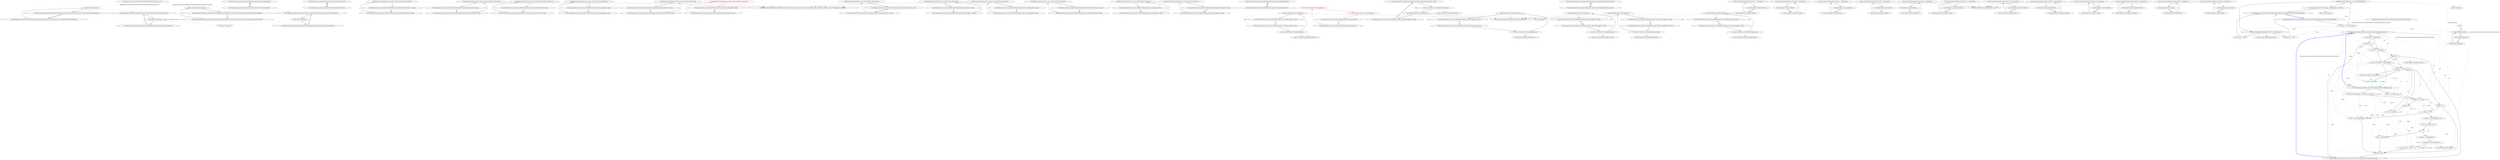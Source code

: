 digraph  {
n13 [label="Humanizer.Localisation.NumberToWords.DefaultNumberToWordsConverter", span=""];
n0 [cluster="Humanizer.Localisation.NumberToWords.DefaultNumberToWordsConverter.Convert(int, Humanizer.GrammaticalGender)", label="Entry Humanizer.Localisation.NumberToWords.DefaultNumberToWordsConverter.Convert(int, Humanizer.GrammaticalGender)", span="12-12"];
n1 [cluster="Humanizer.Localisation.NumberToWords.DefaultNumberToWordsConverter.Convert(int, Humanizer.GrammaticalGender)", label="return Convert(number);", span="14-14"];
n2 [cluster="Humanizer.Localisation.NumberToWords.DefaultNumberToWordsConverter.Convert(int, Humanizer.GrammaticalGender)", label="Exit Humanizer.Localisation.NumberToWords.DefaultNumberToWordsConverter.Convert(int, Humanizer.GrammaticalGender)", span="12-12"];
n3 [cluster="Humanizer.Localisation.NumberToWords.DefaultNumberToWordsConverter.Convert(int)", label="Entry Humanizer.Localisation.NumberToWords.DefaultNumberToWordsConverter.Convert(int)", span="22-22"];
n4 [cluster="Humanizer.Localisation.NumberToWords.DefaultNumberToWordsConverter.Convert(int)", label="return number.ToString();", span="24-24"];
n5 [cluster="Humanizer.Localisation.NumberToWords.DefaultNumberToWordsConverter.Convert(int)", label="Exit Humanizer.Localisation.NumberToWords.DefaultNumberToWordsConverter.Convert(int)", span="22-22"];
n6 [cluster="int.ToString()", label="Entry int.ToString()", span="0-0"];
n7 [cluster="Humanizer.Localisation.NumberToWords.DefaultNumberToWordsConverter.ConvertToOrdinal(int, Humanizer.GrammaticalGender)", label="Entry Humanizer.Localisation.NumberToWords.DefaultNumberToWordsConverter.ConvertToOrdinal(int, Humanizer.GrammaticalGender)", span="35-35"];
n8 [cluster="Humanizer.Localisation.NumberToWords.DefaultNumberToWordsConverter.ConvertToOrdinal(int, Humanizer.GrammaticalGender)", label="return ConvertToOrdinal(number);", span="37-37"];
n9 [cluster="Humanizer.Localisation.NumberToWords.DefaultNumberToWordsConverter.ConvertToOrdinal(int, Humanizer.GrammaticalGender)", label="Exit Humanizer.Localisation.NumberToWords.DefaultNumberToWordsConverter.ConvertToOrdinal(int, Humanizer.GrammaticalGender)", span="35-35"];
n10 [cluster="Humanizer.Localisation.NumberToWords.DefaultNumberToWordsConverter.ConvertToOrdinal(int)", label="Entry Humanizer.Localisation.NumberToWords.DefaultNumberToWordsConverter.ConvertToOrdinal(int)", span="45-45"];
n11 [cluster="Humanizer.Localisation.NumberToWords.DefaultNumberToWordsConverter.ConvertToOrdinal(int)", label="return number.ToString();", span="47-47"];
n12 [cluster="Humanizer.Localisation.NumberToWords.DefaultNumberToWordsConverter.ConvertToOrdinal(int)", label="Exit Humanizer.Localisation.NumberToWords.DefaultNumberToWordsConverter.ConvertToOrdinal(int)", span="45-45"];
m0_2 [cluster="Humanizer.Localisation.INumberToWordsConverter.ConvertToOrdinal(int)", file="DateHumanizeTests.cs", label="Entry Humanizer.Localisation.INumberToWordsConverter.ConvertToOrdinal(int)", span="19-19"];
m0_3 [cluster="Humanizer.Localisation.INumberToWordsConverter.ConvertToOrdinal(int)", file="DateHumanizeTests.cs", label="Exit Humanizer.Localisation.INumberToWordsConverter.ConvertToOrdinal(int)", span="19-19"];
m0_0 [cluster="Humanizer.Localisation.INumberToWordsConverter.Convert(int)", file="DateHumanizeTests.cs", label="Entry Humanizer.Localisation.INumberToWordsConverter.Convert(int)", span="12-12"];
m0_1 [cluster="Humanizer.Localisation.INumberToWordsConverter.Convert(int)", file="DateHumanizeTests.cs", label="Exit Humanizer.Localisation.INumberToWordsConverter.Convert(int)", span="12-12"];
m1_5 [cluster="Humanizer.Tests.DateHumanize.Verify(string, int, Humanizer.Localisation.TimeUnit, Humanizer.Localisation.Tense, double?, System.Globalization.CultureInfo)", file="DateHumanizeTests.fi-FI.cs", label="Entry Humanizer.Tests.DateHumanize.Verify(string, int, Humanizer.Localisation.TimeUnit, Humanizer.Localisation.Tense, double?, System.Globalization.CultureInfo)", span="30-30"];
m1_12 [cluster="Humanizer.Tests.Localisation.frBE.DateHumanizeTests.MinutesFromNow(int, string)", file="DateHumanizeTests.fi-FI.cs", label="Entry Humanizer.Tests.Localisation.frBE.DateHumanizeTests.MinutesFromNow(int, string)", span="37-37"];
m1_13 [cluster="Humanizer.Tests.Localisation.frBE.DateHumanizeTests.MinutesFromNow(int, string)", file="DateHumanizeTests.fi-FI.cs", label="DateHumanize.Verify(expected, minutes, TimeUnit.Minute, Tense.Future)", span="39-39"];
m1_14 [cluster="Humanizer.Tests.Localisation.frBE.DateHumanizeTests.MinutesFromNow(int, string)", file="DateHumanizeTests.fi-FI.cs", label="Exit Humanizer.Tests.Localisation.frBE.DateHumanizeTests.MinutesFromNow(int, string)", span="37-37"];
m1_30 [cluster="Humanizer.Tests.Localisation.frBE.DateHumanizeTests.MonthsFromNow(int, string)", file="DateHumanizeTests.fi-FI.cs", label="Entry Humanizer.Tests.Localisation.frBE.DateHumanizeTests.MonthsFromNow(int, string)", span="85-85"];
m1_31 [cluster="Humanizer.Tests.Localisation.frBE.DateHumanizeTests.MonthsFromNow(int, string)", file="DateHumanizeTests.fi-FI.cs", label="DateHumanize.Verify(expected, months, TimeUnit.Month, Tense.Future)", span="87-87"];
m1_32 [cluster="Humanizer.Tests.Localisation.frBE.DateHumanizeTests.MonthsFromNow(int, string)", file="DateHumanizeTests.fi-FI.cs", label="Exit Humanizer.Tests.Localisation.frBE.DateHumanizeTests.MonthsFromNow(int, string)", span="85-85"];
m1_6 [cluster="Humanizer.Tests.Localisation.frBE.DateHumanizeTests.SecondsFromNow(int, string)", file="DateHumanizeTests.fi-FI.cs", label="Entry Humanizer.Tests.Localisation.frBE.DateHumanizeTests.SecondsFromNow(int, string)", span="20-20"];
m1_7 [cluster="Humanizer.Tests.Localisation.frBE.DateHumanizeTests.SecondsFromNow(int, string)", file="DateHumanizeTests.fi-FI.cs", label="DateHumanize.Verify(expected, seconds, TimeUnit.Second, Tense.Future)", span="22-22"];
m1_8 [cluster="Humanizer.Tests.Localisation.frBE.DateHumanizeTests.SecondsFromNow(int, string)", file="DateHumanizeTests.fi-FI.cs", label="Exit Humanizer.Tests.Localisation.frBE.DateHumanizeTests.SecondsFromNow(int, string)", span="20-20"];
m1_2 [cluster="Humanizer.Tests.Localisation.frBE.DateHumanizeTests.SecondsAgo(int, string)", file="DateHumanizeTests.fi-FI.cs", label="Entry Humanizer.Tests.Localisation.frBE.DateHumanizeTests.SecondsAgo(int, string)", span="12-12"];
m1_3 [cluster="Humanizer.Tests.Localisation.frBE.DateHumanizeTests.SecondsAgo(int, string)", file="DateHumanizeTests.fi-FI.cs", label="DateHumanize.Verify(expected, seconds, TimeUnit.Second, Tense.Past)", span="14-14"];
m1_4 [cluster="Humanizer.Tests.Localisation.frBE.DateHumanizeTests.SecondsAgo(int, string)", file="DateHumanizeTests.fi-FI.cs", label="Exit Humanizer.Tests.Localisation.frBE.DateHumanizeTests.SecondsAgo(int, string)", span="12-12"];
m1_0 [cluster="Humanizer.Tests.Localisation.frBE.DateHumanizeTests.DateHumanizeTests()", file="DateHumanizeTests.fi-FI.cs", label="Entry Humanizer.Tests.Localisation.frBE.DateHumanizeTests.DateHumanizeTests()", span="7-7"];
m1_1 [cluster="Humanizer.Tests.Localisation.frBE.DateHumanizeTests.DateHumanizeTests()", file="DateHumanizeTests.fi-FI.cs", label="Exit Humanizer.Tests.Localisation.frBE.DateHumanizeTests.DateHumanizeTests()", span="7-7"];
m1_18 [cluster="Humanizer.Tests.Localisation.frBE.DateHumanizeTests.HoursFromNow(int, string)", file="DateHumanizeTests.fi-FI.cs", label="Entry Humanizer.Tests.Localisation.frBE.DateHumanizeTests.HoursFromNow(int, string)", span="53-53"];
m1_19 [cluster="Humanizer.Tests.Localisation.frBE.DateHumanizeTests.HoursFromNow(int, string)", file="DateHumanizeTests.fi-FI.cs", label="DateHumanize.Verify(expected, hours, TimeUnit.Hour, Tense.Future)", span="55-55"];
m1_20 [cluster="Humanizer.Tests.Localisation.frBE.DateHumanizeTests.HoursFromNow(int, string)", file="DateHumanizeTests.fi-FI.cs", label="Exit Humanizer.Tests.Localisation.frBE.DateHumanizeTests.HoursFromNow(int, string)", span="53-53"];
m1_27 [cluster="Humanizer.Tests.Localisation.frBE.DateHumanizeTests.MonthsAgo(int, string)", file="DateHumanizeTests.fi-FI.cs", label="Entry Humanizer.Tests.Localisation.frBE.DateHumanizeTests.MonthsAgo(int, string)", span="77-77"];
m1_28 [cluster="Humanizer.Tests.Localisation.frBE.DateHumanizeTests.MonthsAgo(int, string)", color=red, community=0, file="DateHumanizeTests.fi-FI.cs", label="0: DateHumanize.Verify(expected, months, TimeUnit.Month, Tense.Past)", span="79-79"];
m1_29 [cluster="Humanizer.Tests.Localisation.frBE.DateHumanizeTests.MonthsAgo(int, string)", file="DateHumanizeTests.fi-FI.cs", label="Exit Humanizer.Tests.Localisation.frBE.DateHumanizeTests.MonthsAgo(int, string)", span="77-77"];
m1_24 [cluster="Humanizer.Tests.Localisation.frBE.DateHumanizeTests.DaysFromNow(int, string)", file="DateHumanizeTests.fi-FI.cs", label="Entry Humanizer.Tests.Localisation.frBE.DateHumanizeTests.DaysFromNow(int, string)", span="69-69"];
m1_25 [cluster="Humanizer.Tests.Localisation.frBE.DateHumanizeTests.DaysFromNow(int, string)", file="DateHumanizeTests.fi-FI.cs", label="DateHumanize.Verify(expected, days, TimeUnit.Day, Tense.Future)", span="71-71"];
m1_26 [cluster="Humanizer.Tests.Localisation.frBE.DateHumanizeTests.DaysFromNow(int, string)", file="DateHumanizeTests.fi-FI.cs", label="Exit Humanizer.Tests.Localisation.frBE.DateHumanizeTests.DaysFromNow(int, string)", span="69-69"];
m1_21 [cluster="Humanizer.Tests.Localisation.frBE.DateHumanizeTests.DaysAgo(int, string)", file="DateHumanizeTests.fi-FI.cs", label="Entry Humanizer.Tests.Localisation.frBE.DateHumanizeTests.DaysAgo(int, string)", span="61-61"];
m1_22 [cluster="Humanizer.Tests.Localisation.frBE.DateHumanizeTests.DaysAgo(int, string)", file="DateHumanizeTests.fi-FI.cs", label="DateHumanize.Verify(expected, days, TimeUnit.Day, Tense.Past)", span="63-63"];
m1_23 [cluster="Humanizer.Tests.Localisation.frBE.DateHumanizeTests.DaysAgo(int, string)", file="DateHumanizeTests.fi-FI.cs", label="Exit Humanizer.Tests.Localisation.frBE.DateHumanizeTests.DaysAgo(int, string)", span="61-61"];
m1_9 [cluster="Humanizer.Tests.Localisation.frBE.DateHumanizeTests.MinutesAgo(int, string)", file="DateHumanizeTests.fi-FI.cs", label="Entry Humanizer.Tests.Localisation.frBE.DateHumanizeTests.MinutesAgo(int, string)", span="29-29"];
m1_10 [cluster="Humanizer.Tests.Localisation.frBE.DateHumanizeTests.MinutesAgo(int, string)", file="DateHumanizeTests.fi-FI.cs", label="DateHumanize.Verify(expected, minutes, TimeUnit.Minute, Tense.Past)", span="31-31"];
m1_11 [cluster="Humanizer.Tests.Localisation.frBE.DateHumanizeTests.MinutesAgo(int, string)", file="DateHumanizeTests.fi-FI.cs", label="Exit Humanizer.Tests.Localisation.frBE.DateHumanizeTests.MinutesAgo(int, string)", span="29-29"];
m1_36 [cluster="Humanizer.Tests.Localisation.frBE.DateHumanizeTests.YearsFromNow(int, string)", file="DateHumanizeTests.fi-FI.cs", label="Entry Humanizer.Tests.Localisation.frBE.DateHumanizeTests.YearsFromNow(int, string)", span="101-101"];
m1_37 [cluster="Humanizer.Tests.Localisation.frBE.DateHumanizeTests.YearsFromNow(int, string)", file="DateHumanizeTests.fi-FI.cs", label="DateHumanize.Verify(expected, years, TimeUnit.Year, Tense.Future)", span="103-103"];
m1_38 [cluster="Humanizer.Tests.Localisation.frBE.DateHumanizeTests.YearsFromNow(int, string)", file="DateHumanizeTests.fi-FI.cs", label="Exit Humanizer.Tests.Localisation.frBE.DateHumanizeTests.YearsFromNow(int, string)", span="101-101"];
m1_33 [cluster="Humanizer.Tests.Localisation.frBE.DateHumanizeTests.YearsAgo(int, string)", file="DateHumanizeTests.fi-FI.cs", label="Entry Humanizer.Tests.Localisation.frBE.DateHumanizeTests.YearsAgo(int, string)", span="93-93"];
m1_34 [cluster="Humanizer.Tests.Localisation.frBE.DateHumanizeTests.YearsAgo(int, string)", file="DateHumanizeTests.fi-FI.cs", label="DateHumanize.Verify(expected, years, TimeUnit.Year, Tense.Past)", span="95-95"];
m1_35 [cluster="Humanizer.Tests.Localisation.frBE.DateHumanizeTests.YearsAgo(int, string)", file="DateHumanizeTests.fi-FI.cs", label="Exit Humanizer.Tests.Localisation.frBE.DateHumanizeTests.YearsAgo(int, string)", span="93-93"];
m1_15 [cluster="Humanizer.Tests.Localisation.frBE.DateHumanizeTests.HoursAgo(int, string)", file="DateHumanizeTests.fi-FI.cs", label="Entry Humanizer.Tests.Localisation.frBE.DateHumanizeTests.HoursAgo(int, string)", span="45-45"];
m1_16 [cluster="Humanizer.Tests.Localisation.frBE.DateHumanizeTests.HoursAgo(int, string)", file="DateHumanizeTests.fi-FI.cs", label="DateHumanize.Verify(expected, hours, TimeUnit.Hour, Tense.Past)", span="47-47"];
m1_17 [cluster="Humanizer.Tests.Localisation.frBE.DateHumanizeTests.HoursAgo(int, string)", file="DateHumanizeTests.fi-FI.cs", label="Exit Humanizer.Tests.Localisation.frBE.DateHumanizeTests.HoursAgo(int, string)", span="45-45"];
m2_19 [cluster="Humanizer.Tests.Localisation.DateHumanizeTests_nbNO.MonthsAgo(int, string)", file="DateHumanizeTests.nb-NO.cs", label="Entry Humanizer.Tests.Localisation.DateHumanizeTests_nbNO.MonthsAgo(int, string)", span="51-51"];
m2_20 [cluster="Humanizer.Tests.Localisation.DateHumanizeTests_nbNO.MonthsAgo(int, string)", file="DateHumanizeTests.nb-NO.cs", label="var date = DateTime.UtcNow.AddMonths(months)", span="53-53"];
m2_21 [cluster="Humanizer.Tests.Localisation.DateHumanizeTests_nbNO.MonthsAgo(int, string)", file="DateHumanizeTests.nb-NO.cs", label="Assert.Equal(expected, date.Humanize())", span="54-54"];
m2_22 [cluster="Humanizer.Tests.Localisation.DateHumanizeTests_nbNO.MonthsAgo(int, string)", file="DateHumanizeTests.nb-NO.cs", label="Exit Humanizer.Tests.Localisation.DateHumanizeTests_nbNO.MonthsAgo(int, string)", span="51-51"];
m2_2 [cluster="Humanizer.Tests.Localisation.DateHumanizeTests_nbNO.DaysAgo(int, string)", file="DateHumanizeTests.nb-NO.cs", label="Entry Humanizer.Tests.Localisation.DateHumanizeTests_nbNO.DaysAgo(int, string)", span="18-18"];
m2_3 [cluster="Humanizer.Tests.Localisation.DateHumanizeTests_nbNO.DaysAgo(int, string)", file="DateHumanizeTests.nb-NO.cs", label="var date = DateTime.UtcNow.AddDays(days)", span="20-20"];
m2_4 [cluster="Humanizer.Tests.Localisation.DateHumanizeTests_nbNO.DaysAgo(int, string)", file="DateHumanizeTests.nb-NO.cs", label="Assert.Equal(expected, date.Humanize())", span="21-21"];
m2_5 [cluster="Humanizer.Tests.Localisation.DateHumanizeTests_nbNO.DaysAgo(int, string)", file="DateHumanizeTests.nb-NO.cs", label="Exit Humanizer.Tests.Localisation.DateHumanizeTests_nbNO.DaysAgo(int, string)", span="18-18"];
m2_29 [cluster="Humanizer.Tests.Localisation.DateHumanizeTests_nbNO.YearsAgo(int, string)", file="DateHumanizeTests.nb-NO.cs", label="Entry Humanizer.Tests.Localisation.DateHumanizeTests_nbNO.YearsAgo(int, string)", span="73-73"];
m2_30 [cluster="Humanizer.Tests.Localisation.DateHumanizeTests_nbNO.YearsAgo(int, string)", file="DateHumanizeTests.nb-NO.cs", label="var date = DateTime.UtcNow.AddYears(years)", span="75-75"];
m2_31 [cluster="Humanizer.Tests.Localisation.DateHumanizeTests_nbNO.YearsAgo(int, string)", file="DateHumanizeTests.nb-NO.cs", label="Assert.Equal(expected, date.Humanize())", span="76-76"];
m2_32 [cluster="Humanizer.Tests.Localisation.DateHumanizeTests_nbNO.YearsAgo(int, string)", file="DateHumanizeTests.nb-NO.cs", label="Exit Humanizer.Tests.Localisation.DateHumanizeTests_nbNO.YearsAgo(int, string)", span="73-73"];
m2_7 [cluster="System.DateTime.Humanize(bool, System.DateTime?)", file="DateHumanizeTests.nb-NO.cs", label="Entry System.DateTime.Humanize(bool, System.DateTime?)", span="18-18"];
m2_23 [cluster="System.DateTime.AddMonths(int)", file="DateHumanizeTests.nb-NO.cs", label="Entry System.DateTime.AddMonths(int)", span="0-0"];
m2_18 [cluster="System.DateTime.AddMinutes(double)", file="DateHumanizeTests.nb-NO.cs", label="Entry System.DateTime.AddMinutes(double)", span="0-0"];
m2_34 [cluster="Humanizer.Tests.Localisation.DateHumanizeTests_nbNO.NotYet()", file="DateHumanizeTests.nb-NO.cs", label="Entry Humanizer.Tests.Localisation.DateHumanizeTests_nbNO.NotYet()", span="80-80"];
m2_35 [cluster="Humanizer.Tests.Localisation.DateHumanizeTests_nbNO.NotYet()", color=red, community=0, file="DateHumanizeTests.nb-NO.cs", label="0: var date = DateTime.UtcNow.AddDays(1)", span="83-83"];
m2_36 [cluster="Humanizer.Tests.Localisation.DateHumanizeTests_nbNO.NotYet()", color=red, community=0, file="DateHumanizeTests.nb-NO.cs", label="0: Assert.Equal(''ikke enda'', date.Humanize())", span="85-85"];
m2_37 [cluster="Humanizer.Tests.Localisation.DateHumanizeTests_nbNO.NotYet()", file="DateHumanizeTests.nb-NO.cs", label="Exit Humanizer.Tests.Localisation.DateHumanizeTests_nbNO.NotYet()", span="80-80"];
m2_9 [cluster="Humanizer.Tests.Localisation.DateHumanizeTests_nbNO.HoursAgo(int, string)", file="DateHumanizeTests.nb-NO.cs", label="Entry Humanizer.Tests.Localisation.DateHumanizeTests_nbNO.HoursAgo(int, string)", span="29-29"];
m2_10 [cluster="Humanizer.Tests.Localisation.DateHumanizeTests_nbNO.HoursAgo(int, string)", file="DateHumanizeTests.nb-NO.cs", label="var date = DateTime.UtcNow.AddHours(hours)", span="31-31"];
m2_11 [cluster="Humanizer.Tests.Localisation.DateHumanizeTests_nbNO.HoursAgo(int, string)", file="DateHumanizeTests.nb-NO.cs", label="Assert.Equal(expected, date.Humanize())", span="32-32"];
m2_12 [cluster="Humanizer.Tests.Localisation.DateHumanizeTests_nbNO.HoursAgo(int, string)", file="DateHumanizeTests.nb-NO.cs", label="Exit Humanizer.Tests.Localisation.DateHumanizeTests_nbNO.HoursAgo(int, string)", span="29-29"];
m2_28 [cluster="System.DateTime.AddSeconds(double)", file="DateHumanizeTests.nb-NO.cs", label="Entry System.DateTime.AddSeconds(double)", span="0-0"];
m2_33 [cluster="System.DateTime.AddYears(int)", file="DateHumanizeTests.nb-NO.cs", label="Entry System.DateTime.AddYears(int)", span="0-0"];
m2_8 [cluster="Unk.Equal", file="DateHumanizeTests.nb-NO.cs", label="Entry Unk.Equal", span=""];
m2_24 [cluster="Humanizer.Tests.Localisation.DateHumanizeTests_nbNO.SecondsAgo(int, string)", file="DateHumanizeTests.nb-NO.cs", label="Entry Humanizer.Tests.Localisation.DateHumanizeTests_nbNO.SecondsAgo(int, string)", span="62-62"];
m2_25 [cluster="Humanizer.Tests.Localisation.DateHumanizeTests_nbNO.SecondsAgo(int, string)", file="DateHumanizeTests.nb-NO.cs", label="var date = DateTime.UtcNow.AddSeconds(seconds)", span="64-64"];
m2_26 [cluster="Humanizer.Tests.Localisation.DateHumanizeTests_nbNO.SecondsAgo(int, string)", file="DateHumanizeTests.nb-NO.cs", label="Assert.Equal(expected, date.Humanize())", span="65-65"];
m2_27 [cluster="Humanizer.Tests.Localisation.DateHumanizeTests_nbNO.SecondsAgo(int, string)", file="DateHumanizeTests.nb-NO.cs", label="Exit Humanizer.Tests.Localisation.DateHumanizeTests_nbNO.SecondsAgo(int, string)", span="62-62"];
m2_0 [cluster="Humanizer.Tests.Localisation.DateHumanizeTests_nbNO.DateHumanizeTests_nbNO()", file="DateHumanizeTests.nb-NO.cs", label="Entry Humanizer.Tests.Localisation.DateHumanizeTests_nbNO.DateHumanizeTests_nbNO()", span="8-8"];
m2_1 [cluster="Humanizer.Tests.Localisation.DateHumanizeTests_nbNO.DateHumanizeTests_nbNO()", file="DateHumanizeTests.nb-NO.cs", label="Exit Humanizer.Tests.Localisation.DateHumanizeTests_nbNO.DateHumanizeTests_nbNO()", span="8-8"];
m2_14 [cluster="Humanizer.Tests.Localisation.DateHumanizeTests_nbNO.MinutesAgo(int, string)", file="DateHumanizeTests.nb-NO.cs", label="Entry Humanizer.Tests.Localisation.DateHumanizeTests_nbNO.MinutesAgo(int, string)", span="40-40"];
m2_15 [cluster="Humanizer.Tests.Localisation.DateHumanizeTests_nbNO.MinutesAgo(int, string)", file="DateHumanizeTests.nb-NO.cs", label="var date = DateTime.UtcNow.AddMinutes(minutes)", span="42-42"];
m2_16 [cluster="Humanizer.Tests.Localisation.DateHumanizeTests_nbNO.MinutesAgo(int, string)", file="DateHumanizeTests.nb-NO.cs", label="Assert.Equal(expected, date.Humanize())", span="43-43"];
m2_17 [cluster="Humanizer.Tests.Localisation.DateHumanizeTests_nbNO.MinutesAgo(int, string)", file="DateHumanizeTests.nb-NO.cs", label="Exit Humanizer.Tests.Localisation.DateHumanizeTests_nbNO.MinutesAgo(int, string)", span="40-40"];
m2_6 [cluster="System.DateTime.AddDays(double)", file="DateHumanizeTests.nb-NO.cs", label="Entry System.DateTime.AddDays(double)", span="0-0"];
m2_13 [cluster="System.DateTime.AddHours(double)", file="DateHumanizeTests.nb-NO.cs", label="Entry System.DateTime.AddHours(double)", span="0-0"];
m3_3 [cluster="System.DateTime.DateTime(int, int, int)", file="DateHumanizeTests.ru-RU.cs", label="Entry System.DateTime.DateTime(int, int, int)", span="0-0"];
m3_4 [cluster="Humanizer.On.February.The(int)", file="DateHumanizeTests.ru-RU.cs", label="Entry Humanizer.On.February.The(int)", span="173-173"];
m3_5 [cluster="Humanizer.On.February.The(int)", file="DateHumanizeTests.ru-RU.cs", label="return new DateTime(DateTime.Now.Year, 2, dayNumber);", span="175-175"];
m3_6 [cluster="Humanizer.On.February.The(int)", file="DateHumanizeTests.ru-RU.cs", label="Exit Humanizer.On.February.The(int)", span="173-173"];
m3_22 [cluster="Humanizer.On.August.The(int)", file="DateHumanizeTests.ru-RU.cs", label="Entry Humanizer.On.August.The(int)", span="1131-1131"];
m3_23 [cluster="Humanizer.On.August.The(int)", file="DateHumanizeTests.ru-RU.cs", label="return new DateTime(DateTime.Now.Year, 8, dayNumber);", span="1133-1133"];
m3_24 [cluster="Humanizer.On.August.The(int)", file="DateHumanizeTests.ru-RU.cs", label="Exit Humanizer.On.August.The(int)", span="1131-1131"];
m3_0 [cluster="Humanizer.On.January.The(int)", file="DateHumanizeTests.ru-RU.cs", label="Entry Humanizer.On.January.The(int)", span="10-10"];
m3_1 [cluster="Humanizer.On.January.The(int)", file="DateHumanizeTests.ru-RU.cs", label="return new DateTime(DateTime.Now.Year, 1, dayNumber);", span="12-12"];
m3_2 [cluster="Humanizer.On.January.The(int)", file="DateHumanizeTests.ru-RU.cs", label="Exit Humanizer.On.January.The(int)", span="10-10"];
m3_10 [cluster="Humanizer.On.April.The(int)", file="DateHumanizeTests.ru-RU.cs", label="Entry Humanizer.On.April.The(int)", span="489-489"];
m3_11 [cluster="Humanizer.On.April.The(int)", file="DateHumanizeTests.ru-RU.cs", label="return new DateTime(DateTime.Now.Year, 4, dayNumber);", span="491-491"];
m3_12 [cluster="Humanizer.On.April.The(int)", file="DateHumanizeTests.ru-RU.cs", label="Exit Humanizer.On.April.The(int)", span="489-489"];
m3_19 [cluster="Humanizer.On.July.The(int)", file="DateHumanizeTests.ru-RU.cs", label="Entry Humanizer.On.July.The(int)", span="968-968"];
m3_20 [cluster="Humanizer.On.July.The(int)", file="DateHumanizeTests.ru-RU.cs", label="return new DateTime(DateTime.Now.Year, 7, dayNumber);", span="970-970"];
m3_21 [cluster="Humanizer.On.July.The(int)", file="DateHumanizeTests.ru-RU.cs", label="Exit Humanizer.On.July.The(int)", span="968-968"];
m3_31 [cluster="Humanizer.On.November.The(int)", file="DateHumanizeTests.ru-RU.cs", label="Entry Humanizer.On.November.The(int)", span="1615-1615"];
m3_32 [cluster="Humanizer.On.November.The(int)", file="DateHumanizeTests.ru-RU.cs", label="return new DateTime(DateTime.Now.Year, 11, dayNumber);", span="1617-1617"];
m3_33 [cluster="Humanizer.On.November.The(int)", file="DateHumanizeTests.ru-RU.cs", label="Exit Humanizer.On.November.The(int)", span="1615-1615"];
m3_28 [cluster="Humanizer.On.October.The(int)", file="DateHumanizeTests.ru-RU.cs", label="Entry Humanizer.On.October.The(int)", span="1452-1452"];
m3_29 [cluster="Humanizer.On.October.The(int)", file="DateHumanizeTests.ru-RU.cs", label="return new DateTime(DateTime.Now.Year, 10, dayNumber);", span="1454-1454"];
m3_30 [cluster="Humanizer.On.October.The(int)", file="DateHumanizeTests.ru-RU.cs", label="Exit Humanizer.On.October.The(int)", span="1452-1452"];
m3_34 [cluster="Humanizer.On.December.The(int)", file="DateHumanizeTests.ru-RU.cs", label="Entry Humanizer.On.December.The(int)", span="1773-1773"];
m3_35 [cluster="Humanizer.On.December.The(int)", file="DateHumanizeTests.ru-RU.cs", label="return new DateTime(DateTime.Now.Year, 12, dayNumber);", span="1775-1775"];
m3_36 [cluster="Humanizer.On.December.The(int)", file="DateHumanizeTests.ru-RU.cs", label="Exit Humanizer.On.December.The(int)", span="1773-1773"];
m3_7 [cluster="Humanizer.On.March.The(int)", file="DateHumanizeTests.ru-RU.cs", label="Entry Humanizer.On.March.The(int)", span="326-326"];
m3_8 [cluster="Humanizer.On.March.The(int)", file="DateHumanizeTests.ru-RU.cs", label="return new DateTime(DateTime.Now.Year, 3, dayNumber);", span="328-328"];
m3_9 [cluster="Humanizer.On.March.The(int)", file="DateHumanizeTests.ru-RU.cs", label="Exit Humanizer.On.March.The(int)", span="326-326"];
m3_25 [cluster="Humanizer.On.September.The(int)", file="DateHumanizeTests.ru-RU.cs", label="Entry Humanizer.On.September.The(int)", span="1294-1294"];
m3_26 [cluster="Humanizer.On.September.The(int)", file="DateHumanizeTests.ru-RU.cs", label="return new DateTime(DateTime.Now.Year, 9, dayNumber);", span="1296-1296"];
m3_27 [cluster="Humanizer.On.September.The(int)", file="DateHumanizeTests.ru-RU.cs", label="Exit Humanizer.On.September.The(int)", span="1294-1294"];
m3_13 [cluster="Humanizer.On.May.The(int)", file="DateHumanizeTests.ru-RU.cs", label="Entry Humanizer.On.May.The(int)", span="647-647"];
m3_14 [cluster="Humanizer.On.May.The(int)", file="DateHumanizeTests.ru-RU.cs", label="return new DateTime(DateTime.Now.Year, 5, dayNumber);", span="649-649"];
m3_15 [cluster="Humanizer.On.May.The(int)", file="DateHumanizeTests.ru-RU.cs", label="Exit Humanizer.On.May.The(int)", span="647-647"];
m3_16 [cluster="Humanizer.On.June.The(int)", file="DateHumanizeTests.ru-RU.cs", label="Entry Humanizer.On.June.The(int)", span="810-810"];
m3_17 [cluster="Humanizer.On.June.The(int)", file="DateHumanizeTests.ru-RU.cs", label="return new DateTime(DateTime.Now.Year, 6, dayNumber);", span="812-812"];
m3_18 [cluster="Humanizer.On.June.The(int)", file="DateHumanizeTests.ru-RU.cs", label="Exit Humanizer.On.June.The(int)", span="810-810"];
m5_0 [cluster="Humanizer.Localisation.RussianFormatter.GetResourceKey(string, int)", file="IFormatter.cs", label="Entry Humanizer.Localisation.RussianFormatter.GetResourceKey(string, int)", span="7-7"];
m5_1 [cluster="Humanizer.Localisation.RussianFormatter.GetResourceKey(string, int)", file="IFormatter.cs", label="var mod100 = number%100", span="9-9"];
m5_3 [cluster="Humanizer.Localisation.RussianFormatter.GetResourceKey(string, int)", file="IFormatter.cs", label="var mod10 = number%10", span="12-12"];
m5_4 [cluster="Humanizer.Localisation.RussianFormatter.GetResourceKey(string, int)", file="IFormatter.cs", label="mod10 == 1", span="14-14"];
m5_7 [cluster="Humanizer.Localisation.RussianFormatter.GetResourceKey(string, int)", file="IFormatter.cs", label="return resourceKey + PaucalPostfix;", span="18-18"];
m5_12 [cluster="Humanizer.Localisation.NumberToWords.DutchNumberToWordsConverter.Convert(int)", file="IFormatter.cs", label="number %= m.Value", span="55-55"];
m5_15 [cluster="Humanizer.Localisation.NumberToWords.DutchNumberToWordsConverter.Convert(int)", file="IFormatter.cs", label="number > 0", span="60-60"];
m5_16 [cluster="Humanizer.Localisation.NumberToWords.DutchNumberToWordsConverter.Convert(int)", file="IFormatter.cs", label="number < 20", span="62-62"];
m5_17 [cluster="Humanizer.Localisation.NumberToWords.DutchNumberToWordsConverter.Convert(int)", file="IFormatter.cs", label="word += UnitsMap[number]", span="63-63"];
m5_18 [cluster="Humanizer.Localisation.NumberToWords.DutchNumberToWordsConverter.Convert(int)", file="IFormatter.cs", label="var tens = TensMap[number / 10]", span="66-66"];
m5_19 [cluster="Humanizer.Localisation.NumberToWords.DutchNumberToWordsConverter.Convert(int)", file="IFormatter.cs", label="var unit = number % 10", span="67-67"];
m5_2 [cluster="Humanizer.Localisation.RussianFormatter.GetResourceKey(string, int)", file="IFormatter.cs", label="mod100/10 != 1", span="10-10"];
m5_5 [cluster="Humanizer.Localisation.RussianFormatter.GetResourceKey(string, int)", file="IFormatter.cs", label="return resourceKey + SingularPostfix;", span="15-15"];
m5_6 [cluster="Humanizer.Localisation.RussianFormatter.GetResourceKey(string, int)", file="IFormatter.cs", label="mod10 > 1 && mod10 < 5", span="17-17"];
m5_10 [cluster="Humanizer.Localisation.NumberToWords.DutchNumberToWordsConverter.Convert(int)", file="IFormatter.cs", label="word += m.Name", span="51-51"];
m5_11 [cluster="Humanizer.Localisation.NumberToWords.DutchNumberToWordsConverter.Convert(int)", file="IFormatter.cs", label="word += Convert(divided) + m.Prefix + m.Name", span="53-53"];
m5_23 [cluster="Humanizer.Localisation.NumberToWords.DutchNumberToWordsConverter.Convert(int)", file="IFormatter.cs", label="word += units + (trema ? ''ën'' : ''en'') + tens", span="72-72"];
m5_24 [cluster="Humanizer.Localisation.NumberToWords.DutchNumberToWordsConverter.Convert(int)", file="IFormatter.cs", label="word += tens", span="75-75"];
m5_25 [cluster="Humanizer.Localisation.NumberToWords.DutchNumberToWordsConverter.Convert(int)", file="IFormatter.cs", label="return word;", span="79-79"];
m5_9 [cluster="Humanizer.Localisation.RussianFormatter.GetResourceKey(string, int)", file="IFormatter.cs", label="Exit Humanizer.Localisation.RussianFormatter.GetResourceKey(string, int)", span="7-7"];
m5_14 [cluster="Humanizer.Localisation.NumberToWords.DutchNumberToWordsConverter.Convert(int)", file="IFormatter.cs", label="word += m.Postfix", span="57-57"];
m5_8 [cluster="Humanizer.Localisation.RussianFormatter.GetResourceKey(string, int)", color=green, community=0, file="IFormatter.cs", label="0: return resourceKey;", span="21-21"];
m5_13 [cluster="Humanizer.Localisation.NumberToWords.DutchNumberToWordsConverter.Convert(int)", file="IFormatter.cs", label="number > 0", span="56-56"];
m5_20 [cluster="Humanizer.Localisation.NumberToWords.DutchNumberToWordsConverter.Convert(int)", file="IFormatter.cs", label="unit > 0", span="68-68"];
m5_21 [cluster="Humanizer.Localisation.NumberToWords.DutchNumberToWordsConverter.Convert(int)", file="IFormatter.cs", label="var units = UnitsMap[unit]", span="70-70"];
m5_22 [cluster="Humanizer.Localisation.NumberToWords.DutchNumberToWordsConverter.Convert(int)", file="IFormatter.cs", label="var trema = units.EndsWith(''e'')", span="71-71"];
m5_26 [cluster="Humanizer.Localisation.NumberToWords.DutchNumberToWordsConverter.Convert(int)", file="IFormatter.cs", label="Exit Humanizer.Localisation.NumberToWords.DutchNumberToWordsConverter.Convert(int)", span="33-33"];
m5_28 [cluster="string.EndsWith(string)", file="IFormatter.cs", label="Entry string.EndsWith(string)", span="0-0"];
m5_38 [cluster="Unk.Substring", file="IFormatter.cs", label="Entry Unk.Substring", span=""];
m5_29 [cluster="Humanizer.Localisation.NumberToWords.DutchNumberToWordsConverter.ConvertToOrdinal(int)", file="IFormatter.cs", label="Entry Humanizer.Localisation.NumberToWords.DutchNumberToWordsConverter.ConvertToOrdinal(int)", span="91-91"];
m5_30 [cluster="Humanizer.Localisation.NumberToWords.DutchNumberToWordsConverter.ConvertToOrdinal(int)", file="IFormatter.cs", label="var word = Convert(number)", span="93-93"];
m5_31 [cluster="Humanizer.Localisation.NumberToWords.DutchNumberToWordsConverter.ConvertToOrdinal(int)", file="IFormatter.cs", label="OrdinalExceptions.Where(kv => word.EndsWith(kv.Key))", span="95-95"];
m5_32 [cluster="Humanizer.Localisation.NumberToWords.DutchNumberToWordsConverter.ConvertToOrdinal(int)", file="IFormatter.cs", label="return word.Substring(0, word.Length - kv.Key.Length) + kv.Value;", span="98-98"];
m5_33 [cluster="Humanizer.Localisation.NumberToWords.DutchNumberToWordsConverter.ConvertToOrdinal(int)", file="IFormatter.cs", label="word.LastIndexOfAny(EndingCharForSte) == (word.Length - 1)", span="104-104"];
m5_34 [cluster="Humanizer.Localisation.NumberToWords.DutchNumberToWordsConverter.ConvertToOrdinal(int)", file="IFormatter.cs", label="return word + ''ste'';", span="105-105"];
m5_35 [cluster="Humanizer.Localisation.NumberToWords.DutchNumberToWordsConverter.ConvertToOrdinal(int)", file="IFormatter.cs", label="return word + ''de'';", span="107-107"];
m5_36 [cluster="Humanizer.Localisation.NumberToWords.DutchNumberToWordsConverter.ConvertToOrdinal(int)", file="IFormatter.cs", label="Exit Humanizer.Localisation.NumberToWords.DutchNumberToWordsConverter.ConvertToOrdinal(int)", span="91-91"];
m5_40 [cluster="lambda expression", file="IFormatter.cs", label="Entry lambda expression", span="95-95"];
m5_41 [cluster="lambda expression", file="IFormatter.cs", label="word.EndsWith(kv.Key)", span="95-95"];
m5_42 [cluster="lambda expression", file="IFormatter.cs", label="Exit lambda expression", span="95-95"];
m5_39 [cluster="string.LastIndexOfAny(char[])", file="IFormatter.cs", label="Entry string.LastIndexOfAny(char[])", span="0-0"];
m5_27 [cluster="string.Format(string, object)", file="IFormatter.cs", label="Entry string.Format(string, object)", span="0-0"];
m5_37 [cluster="Unk.Where", file="IFormatter.cs", label="Entry Unk.Where", span=""];
m5_43 [file="IFormatter.cs", label="Humanizer.Localisation.NumberToWords.DutchNumberToWordsConverter", span=""];
m5_44 [file="IFormatter.cs", label=word, span=""];
n13 -> n1  [color=darkseagreen4, key=1, label="Humanizer.Localisation.NumberToWords.DefaultNumberToWordsConverter", style=dashed];
n13 -> n8  [color=darkseagreen4, key=1, label="Humanizer.Localisation.NumberToWords.DefaultNumberToWordsConverter", style=dashed];
n0 -> n1  [key=0, style=solid];
n1 -> n2  [key=0, style=solid];
n1 -> n3  [key=2, style=dotted];
n2 -> n0  [color=blue, key=0, style=bold];
n3 -> n4  [key=0, style=solid];
n4 -> n5  [key=0, style=solid];
n4 -> n6  [key=2, style=dotted];
n4 -> n4  [color=darkorchid, key=3, label="Local variable int minute", style=bold];
n5 -> n3  [color=blue, key=0, style=bold];
n7 -> n8  [key=0, style=solid];
n8 -> n9  [key=0, style=solid];
n8 -> n10  [key=2, style=dotted];
n9 -> n7  [color=blue, key=0, style=bold];
n10 -> n11  [key=0, style=solid];
n11 -> n12  [key=0, style=solid];
n11 -> n6  [key=2, style=dotted];
n12 -> n10  [color=blue, key=0, style=bold];
m0_2 -> m0_3  [key=0, style=solid];
m0_3 -> m0_2  [color=blue, key=0, style=bold];
m0_0 -> m0_1  [key=0, style=solid];
m0_1 -> m0_0  [color=blue, key=0, style=bold];
m1_12 -> m1_13  [key=0, style=solid];
m1_13 -> m1_14  [key=0, style=solid];
m1_13 -> m1_5  [key=2, style=dotted];
m1_14 -> m1_12  [color=blue, key=0, style=bold];
m1_30 -> m1_31  [key=0, style=solid];
m1_31 -> m1_32  [key=0, style=solid];
m1_31 -> m1_5  [key=2, style=dotted];
m1_32 -> m1_30  [color=blue, key=0, style=bold];
m1_6 -> m1_7  [key=0, style=solid];
m1_7 -> m1_8  [key=0, style=solid];
m1_7 -> m1_5  [key=2, style=dotted];
m1_8 -> m1_6  [color=blue, key=0, style=bold];
m1_2 -> m1_3  [key=0, style=solid];
m1_3 -> m1_4  [key=0, style=solid];
m1_3 -> m1_5  [key=2, style=dotted];
m1_4 -> m1_2  [color=blue, key=0, style=bold];
m1_0 -> m1_1  [key=0, style=solid];
m1_1 -> m1_0  [color=blue, key=0, style=bold];
m1_18 -> m1_19  [key=0, style=solid];
m1_19 -> m1_20  [key=0, style=solid];
m1_19 -> m1_5  [key=2, style=dotted];
m1_20 -> m1_18  [color=blue, key=0, style=bold];
m1_27 -> m1_28  [color=red, key=0, style=solid];
m1_28 -> m1_29  [color=red, key=0, style=solid];
m1_28 -> m1_5  [color=red, key=2, style=dotted];
m1_29 -> m1_27  [color=blue, key=0, style=bold];
m1_24 -> m1_25  [key=0, style=solid];
m1_25 -> m1_26  [key=0, style=solid];
m1_25 -> m1_5  [key=2, style=dotted];
m1_26 -> m1_24  [color=blue, key=0, style=bold];
m1_21 -> m1_22  [key=0, style=solid];
m1_22 -> m1_23  [key=0, style=solid];
m1_22 -> m1_5  [key=2, style=dotted];
m1_23 -> m1_21  [color=blue, key=0, style=bold];
m1_9 -> m1_10  [key=0, style=solid];
m1_10 -> m1_11  [key=0, style=solid];
m1_10 -> m1_5  [key=2, style=dotted];
m1_11 -> m1_9  [color=blue, key=0, style=bold];
m1_36 -> m1_37  [key=0, style=solid];
m1_37 -> m1_38  [key=0, style=solid];
m1_37 -> m1_5  [key=2, style=dotted];
m1_38 -> m1_36  [color=blue, key=0, style=bold];
m1_33 -> m1_34  [key=0, style=solid];
m1_34 -> m1_35  [key=0, style=solid];
m1_34 -> m1_5  [key=2, style=dotted];
m1_35 -> m1_33  [color=blue, key=0, style=bold];
m1_15 -> m1_16  [key=0, style=solid];
m1_16 -> m1_17  [key=0, style=solid];
m1_16 -> m1_5  [key=2, style=dotted];
m1_17 -> m1_15  [color=blue, key=0, style=bold];
m2_19 -> m2_20  [key=0, style=solid];
m2_19 -> m2_21  [color=darkseagreen4, key=1, label=string, style=dashed];
m2_20 -> m2_21  [key=0, style=solid];
m2_20 -> m2_23  [key=2, style=dotted];
m2_21 -> m2_22  [key=0, style=solid];
m2_21 -> m2_7  [key=2, style=dotted];
m2_21 -> m2_8  [key=2, style=dotted];
m2_22 -> m2_19  [color=blue, key=0, style=bold];
m2_2 -> m2_3  [key=0, style=solid];
m2_2 -> m2_4  [color=darkseagreen4, key=1, label=string, style=dashed];
m2_3 -> m2_4  [key=0, style=solid];
m2_3 -> m2_6  [key=2, style=dotted];
m2_4 -> m2_5  [key=0, style=solid];
m2_4 -> m2_7  [key=2, style=dotted];
m2_4 -> m2_8  [key=2, style=dotted];
m2_5 -> m2_2  [color=blue, key=0, style=bold];
m2_29 -> m2_30  [key=0, style=solid];
m2_29 -> m2_31  [color=darkseagreen4, key=1, label=string, style=dashed];
m2_30 -> m2_31  [key=0, style=solid];
m2_30 -> m2_33  [key=2, style=dotted];
m2_31 -> m2_32  [key=0, style=solid];
m2_31 -> m2_7  [key=2, style=dotted];
m2_31 -> m2_8  [key=2, style=dotted];
m2_32 -> m2_29  [color=blue, key=0, style=bold];
m2_34 -> m2_35  [color=red, key=0, style=solid];
m2_35 -> m2_36  [color=red, key=0, style=solid];
m2_35 -> m2_6  [color=red, key=2, style=dotted];
m2_36 -> m2_37  [color=red, key=0, style=solid];
m2_36 -> m2_7  [color=red, key=2, style=dotted];
m2_36 -> m2_8  [color=red, key=2, style=dotted];
m2_37 -> m2_34  [color=blue, key=0, style=bold];
m2_9 -> m2_10  [key=0, style=solid];
m2_9 -> m2_11  [color=darkseagreen4, key=1, label=string, style=dashed];
m2_10 -> m2_11  [key=0, style=solid];
m2_10 -> m2_13  [key=2, style=dotted];
m2_11 -> m2_12  [key=0, style=solid];
m2_11 -> m2_7  [key=2, style=dotted];
m2_11 -> m2_8  [key=2, style=dotted];
m2_12 -> m2_9  [color=blue, key=0, style=bold];
m2_24 -> m2_25  [key=0, style=solid];
m2_24 -> m2_26  [color=darkseagreen4, key=1, label=string, style=dashed];
m2_25 -> m2_26  [key=0, style=solid];
m2_25 -> m2_28  [key=2, style=dotted];
m2_26 -> m2_27  [key=0, style=solid];
m2_26 -> m2_7  [key=2, style=dotted];
m2_26 -> m2_8  [key=2, style=dotted];
m2_27 -> m2_24  [color=blue, key=0, style=bold];
m2_0 -> m2_1  [key=0, style=solid];
m2_1 -> m2_0  [color=blue, key=0, style=bold];
m2_14 -> m2_15  [key=0, style=solid];
m2_14 -> m2_16  [color=darkseagreen4, key=1, label=string, style=dashed];
m2_15 -> m2_16  [key=0, style=solid];
m2_15 -> m2_18  [key=2, style=dotted];
m2_16 -> m2_17  [key=0, style=solid];
m2_16 -> m2_7  [key=2, style=dotted];
m2_16 -> m2_8  [key=2, style=dotted];
m2_17 -> m2_14  [color=blue, key=0, style=bold];
m3_4 -> m3_5  [key=0, style=solid];
m3_5 -> m3_6  [key=0, style=solid];
m3_5 -> m3_3  [key=2, style=dotted];
m3_6 -> m3_4  [color=blue, key=0, style=bold];
m3_22 -> m3_23  [key=0, style=solid];
m3_23 -> m3_24  [key=0, style=solid];
m3_23 -> m3_3  [key=2, style=dotted];
m3_24 -> m3_22  [color=blue, key=0, style=bold];
m3_0 -> m3_1  [key=0, style=solid];
m3_1 -> m3_2  [key=0, style=solid];
m3_1 -> m3_3  [key=2, style=dotted];
m3_2 -> m3_0  [color=blue, key=0, style=bold];
m3_10 -> m3_11  [key=0, style=solid];
m3_11 -> m3_12  [key=0, style=solid];
m3_11 -> m3_3  [key=2, style=dotted];
m3_12 -> m3_10  [color=blue, key=0, style=bold];
m3_19 -> m3_20  [key=0, style=solid];
m3_20 -> m3_21  [key=0, style=solid];
m3_20 -> m3_3  [key=2, style=dotted];
m3_21 -> m3_19  [color=blue, key=0, style=bold];
m3_31 -> m3_32  [key=0, style=solid];
m3_32 -> m3_33  [key=0, style=solid];
m3_32 -> m3_3  [key=2, style=dotted];
m3_33 -> m3_31  [color=blue, key=0, style=bold];
m3_28 -> m3_29  [key=0, style=solid];
m3_29 -> m3_30  [key=0, style=solid];
m3_29 -> m3_3  [key=2, style=dotted];
m3_30 -> m3_28  [color=blue, key=0, style=bold];
m3_34 -> m3_35  [key=0, style=solid];
m3_35 -> m3_36  [key=0, style=solid];
m3_35 -> m3_3  [key=2, style=dotted];
m3_36 -> m3_34  [color=blue, key=0, style=bold];
m3_7 -> m3_8  [key=0, style=solid];
m3_8 -> m3_9  [key=0, style=solid];
m3_8 -> m3_3  [key=2, style=dotted];
m3_9 -> m3_7  [color=blue, key=0, style=bold];
m3_25 -> m3_26  [key=0, style=solid];
m3_26 -> m3_27  [key=0, style=solid];
m3_26 -> m3_3  [key=2, style=dotted];
m3_27 -> m3_25  [color=blue, key=0, style=bold];
m3_13 -> m3_14  [key=0, style=solid];
m3_14 -> m3_15  [key=0, style=solid];
m3_14 -> m3_3  [key=2, style=dotted];
m3_15 -> m3_13  [color=blue, key=0, style=bold];
m3_16 -> m3_17  [key=0, style=solid];
m3_17 -> m3_18  [key=0, style=solid];
m3_17 -> m3_3  [key=2, style=dotted];
m3_18 -> m3_16  [color=blue, key=0, style=bold];
m5_0 -> m5_1  [key=0, style=solid];
m5_0 -> m5_3  [color=darkseagreen4, key=1, label=int, style=dashed];
m5_0 -> m5_4  [color=darkseagreen4, key=1, label=int, style=dashed];
m5_0 -> m5_7  [color=darkseagreen4, key=1, label=string, style=dashed];
m5_0 -> m5_12  [color=darkseagreen4, key=1, label=int, style=dashed];
m5_0 -> m5_15  [color=darkseagreen4, key=1, label=int, style=dashed];
m5_0 -> m5_16  [color=darkseagreen4, key=1, label=int, style=dashed];
m5_0 -> m5_17  [color=darkseagreen4, key=1, label=int, style=dashed];
m5_0 -> m5_18  [color=darkseagreen4, key=1, label=int, style=dashed];
m5_0 -> m5_19  [color=darkseagreen4, key=1, label=int, style=dashed];
m5_0 -> m5_8  [color=green, key=1, label=string, style=dashed];
m5_0 -> m5_5  [color=darkseagreen4, key=1, label=string, style=dashed];
m5_1 -> m5_2  [key=0, style=solid];
m5_1 -> m5_3  [key=0, style=solid];
m5_3 -> m5_4  [key=0, style=solid];
m5_3 -> m5_5  [key=0, style=solid];
m5_3 -> m5_6  [color=darkseagreen4, key=1, label=mod10, style=dashed];
m5_4 -> m5_26  [key=0, style=solid];
m5_4 -> m5_0  [key=2, style=dotted];
m5_4 -> m5_27  [key=2, style=dotted];
m5_4 -> m5_6  [key=0, style=solid];
m5_4 -> m5_5  [key=0, style=solid];
m5_7 -> m5_8  [key=0, style=solid];
m5_7 -> m5_9  [color=darkseagreen4, key=1, label=divided, style=dashed];
m5_7 -> m5_11  [color=darkseagreen4, key=1, label=divided, style=dashed];
m5_12 -> m5_13  [key=0, style=solid];
m5_12 -> m5_12  [color=darkseagreen4, key=1, label=int, style=dashed];
m5_12 -> m5_15  [color=darkseagreen4, key=1, label=int, style=dashed];
m5_12 -> m5_16  [color=darkseagreen4, key=1, label=int, style=dashed];
m5_12 -> m5_17  [color=darkseagreen4, key=1, label=int, style=dashed];
m5_12 -> m5_18  [color=darkseagreen4, key=1, label=int, style=dashed];
m5_12 -> m5_19  [color=darkseagreen4, key=1, label=int, style=dashed];
m5_15 -> m5_16  [key=0, style=solid];
m5_15 -> m5_25  [key=0, style=solid];
m5_16 -> m5_17  [key=0, style=solid];
m5_16 -> m5_18  [key=0, style=solid];
m5_17 -> m5_25  [key=0, style=solid];
m5_17 -> m5_17  [color=darkseagreen4, key=1, label=word, style=dashed];
m5_18 -> m5_19  [key=0, style=solid];
m5_18 -> m5_23  [color=darkseagreen4, key=1, label=tens, style=dashed];
m5_18 -> m5_24  [color=darkseagreen4, key=1, label=tens, style=dashed];
m5_19 -> m5_20  [key=0, style=solid];
m5_19 -> m5_21  [color=darkseagreen4, key=1, label=unit, style=dashed];
m5_2 -> m5_26  [key=0, style=solid];
m5_2 -> m5_8  [color=green, key=0, style=solid];
m5_2 -> m5_3  [key=0, style=solid];
m5_5 -> m5_6  [key=0, style=solid];
m5_5 -> m5_10  [color=darkseagreen4, key=1, label=word, style=dashed];
m5_5 -> m5_11  [color=darkseagreen4, key=1, label=word, style=dashed];
m5_5 -> m5_17  [color=darkseagreen4, key=1, label=word, style=dashed];
m5_5 -> m5_23  [color=darkseagreen4, key=1, label=word, style=dashed];
m5_5 -> m5_24  [color=darkseagreen4, key=1, label=word, style=dashed];
m5_5 -> m5_25  [color=darkseagreen4, key=1, label=word, style=dashed];
m5_5 -> m5_9  [key=0, style=solid];
m5_6 -> m5_7  [key=0, style=solid];
m5_6 -> m5_15  [key=0, style=solid];
m5_6 -> m5_9  [color=darkseagreen4, key=1, label=m, style=dashed];
m5_6 -> m5_10  [color=darkseagreen4, key=1, label=m, style=dashed];
m5_6 -> m5_11  [color=darkseagreen4, key=1, label=m, style=dashed];
m5_6 -> m5_12  [color=darkseagreen4, key=1, label=m, style=dashed];
m5_6 -> m5_14  [color=darkseagreen4, key=1, label=m, style=dashed];
m5_6 -> m5_8  [color=green, key=0, style=solid];
m5_10 -> m5_12  [key=0, style=solid];
m5_10 -> m5_10  [color=darkseagreen4, key=1, label=word, style=dashed];
m5_10 -> m5_14  [color=darkseagreen4, key=1, label=word, style=dashed];
m5_10 -> m5_17  [color=darkseagreen4, key=1, label=word, style=dashed];
m5_10 -> m5_23  [color=darkseagreen4, key=1, label=word, style=dashed];
m5_10 -> m5_24  [color=darkseagreen4, key=1, label=word, style=dashed];
m5_10 -> m5_25  [color=darkseagreen4, key=1, label=word, style=dashed];
m5_11 -> m5_12  [key=0, style=solid];
m5_11 -> m5_0  [key=2, style=dotted];
m5_11 -> m5_11  [color=darkseagreen4, key=1, label=word, style=dashed];
m5_11 -> m5_14  [color=darkseagreen4, key=1, label=word, style=dashed];
m5_11 -> m5_17  [color=darkseagreen4, key=1, label=word, style=dashed];
m5_11 -> m5_23  [color=darkseagreen4, key=1, label=word, style=dashed];
m5_11 -> m5_24  [color=darkseagreen4, key=1, label=word, style=dashed];
m5_11 -> m5_25  [color=darkseagreen4, key=1, label=word, style=dashed];
m5_23 -> m5_25  [key=0, style=solid];
m5_23 -> m5_23  [color=darkseagreen4, key=1, label=word, style=dashed];
m5_24 -> m5_25  [key=0, style=solid];
m5_24 -> m5_24  [color=darkseagreen4, key=1, label=word, style=dashed];
m5_25 -> m5_26  [key=0, style=solid];
m5_9 -> m5_10  [key=0, style=solid];
m5_9 -> m5_11  [key=0, style=solid];
m5_9 -> m5_0  [color=blue, key=0, style=bold];
m5_14 -> m5_6  [key=0, style=solid];
m5_14 -> m5_14  [color=darkseagreen4, key=1, label=word, style=dashed];
m5_14 -> m5_17  [color=darkseagreen4, key=1, label=word, style=dashed];
m5_14 -> m5_23  [color=darkseagreen4, key=1, label=word, style=dashed];
m5_14 -> m5_24  [color=darkseagreen4, key=1, label=word, style=dashed];
m5_14 -> m5_25  [color=darkseagreen4, key=1, label=word, style=dashed];
m5_8 -> m5_9  [color=green, key=0, style=solid];
m5_8 -> m5_6  [key=0, style=solid];
m5_13 -> m5_14  [key=0, style=solid];
m5_13 -> m5_6  [key=0, style=solid];
m5_20 -> m5_21  [key=0, style=solid];
m5_20 -> m5_24  [key=0, style=solid];
m5_21 -> m5_22  [key=0, style=solid];
m5_21 -> m5_23  [color=darkseagreen4, key=1, label=units, style=dashed];
m5_22 -> m5_23  [key=0, style=solid];
m5_22 -> m5_28  [key=2, style=dotted];
m5_26 -> m5_0  [color=blue, key=0, style=bold];
m5_29 -> m5_30  [key=0, style=solid];
m5_30 -> m5_31  [key=0, style=solid];
m5_30 -> m5_0  [key=2, style=dotted];
m5_30 -> m5_41  [color=darkseagreen4, key=1, label=word, style=dashed];
m5_30 -> m5_32  [color=darkseagreen4, key=1, label=word, style=dashed];
m5_30 -> m5_33  [color=darkseagreen4, key=1, label=word, style=dashed];
m5_30 -> m5_34  [color=darkseagreen4, key=1, label=word, style=dashed];
m5_30 -> m5_35  [color=darkseagreen4, key=1, label=word, style=dashed];
m5_31 -> m5_32  [key=0, style=solid];
m5_31 -> m5_33  [key=0, style=solid];
m5_31 -> m5_37  [key=2, style=dotted];
m5_31 -> m5_40  [color=darkseagreen4, key=1, label="lambda expression", style=dashed];
m5_32 -> m5_36  [key=0, style=solid];
m5_32 -> m5_38  [key=2, style=dotted];
m5_33 -> m5_34  [key=0, style=solid];
m5_33 -> m5_35  [key=0, style=solid];
m5_33 -> m5_39  [key=2, style=dotted];
m5_34 -> m5_36  [key=0, style=solid];
m5_35 -> m5_36  [key=0, style=solid];
m5_36 -> m5_29  [color=blue, key=0, style=bold];
m5_40 -> m5_41  [key=0, style=solid];
m5_41 -> m5_42  [key=0, style=solid];
m5_41 -> m5_28  [key=2, style=dotted];
m5_41 -> m5_41  [color=darkseagreen4, key=1, label="System.Collections.Generic.KeyValuePair<string, string>", style=dashed];
m5_42 -> m5_40  [color=blue, key=0, style=bold];
m5_43 -> m5_4  [color=darkseagreen4, key=1, label="Humanizer.Localisation.NumberToWords.DutchNumberToWordsConverter", style=dashed];
m5_43 -> m5_11  [color=darkseagreen4, key=1, label="Humanizer.Localisation.NumberToWords.DutchNumberToWordsConverter", style=dashed];
m5_43 -> m5_30  [color=darkseagreen4, key=1, label="Humanizer.Localisation.NumberToWords.DutchNumberToWordsConverter", style=dashed];
m5_44 -> m5_41  [color=darkseagreen4, key=1, label=word, style=dashed];
}
